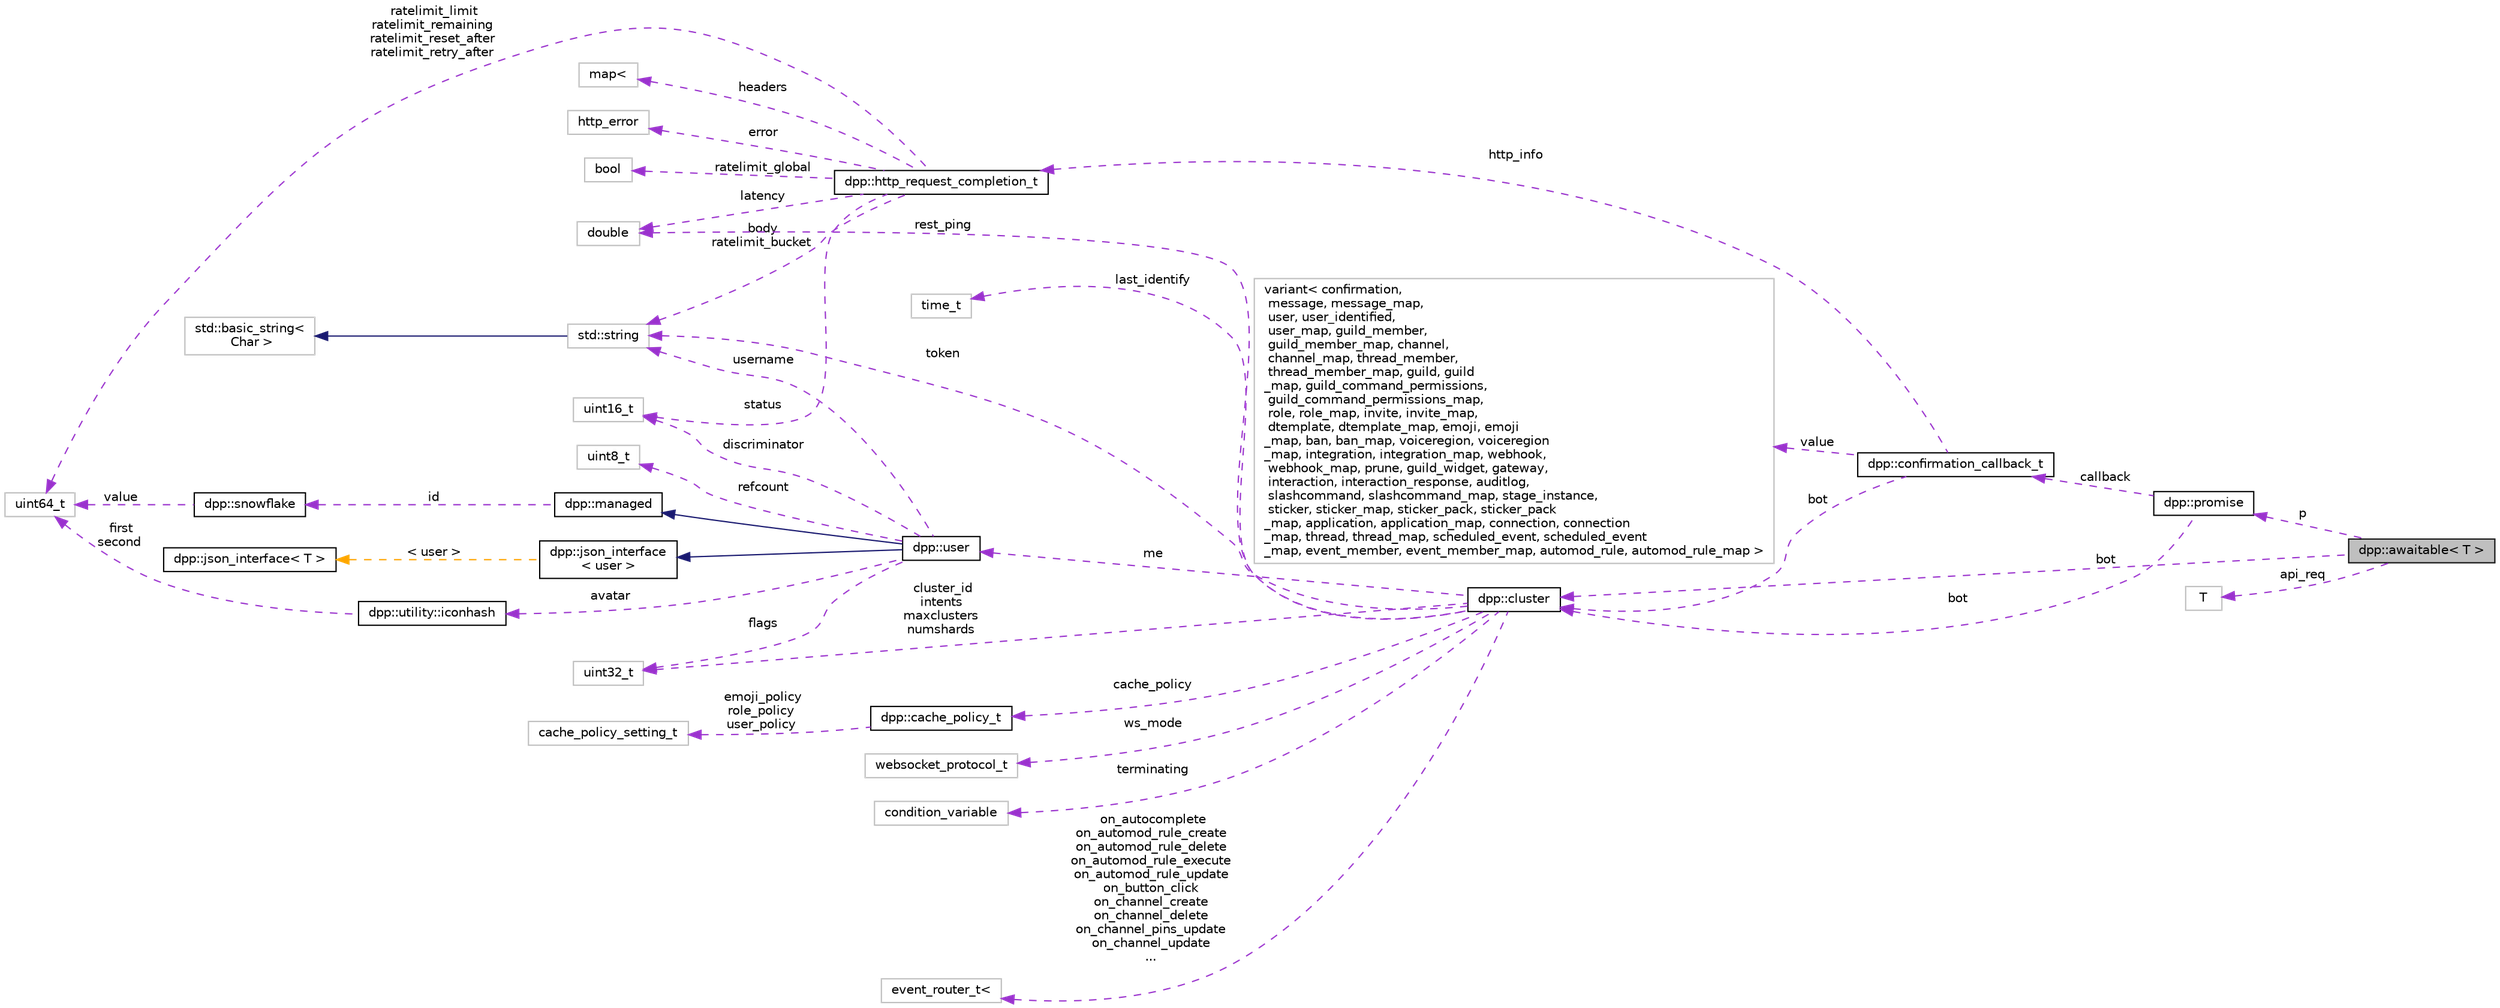 digraph "dpp::awaitable&lt; T &gt;"
{
 // INTERACTIVE_SVG=YES
 // LATEX_PDF_SIZE
  bgcolor="transparent";
  edge [fontname="Helvetica",fontsize="10",labelfontname="Helvetica",labelfontsize="10"];
  node [fontname="Helvetica",fontsize="10",shape=record];
  rankdir="LR";
  Node1 [label="dpp::awaitable\< T \>",height=0.2,width=0.4,color="black", fillcolor="grey75", style="filled", fontcolor="black",tooltip="A co_await-able struct which returns the result of stored api call when co_await-ed...."];
  Node2 -> Node1 [dir="back",color="darkorchid3",fontsize="10",style="dashed",label=" p" ,fontname="Helvetica"];
  Node2 [label="dpp::promise",height=0.2,width=0.4,color="black",URL="$structdpp_1_1promise.html",tooltip="Implementation of promise_type for dpp's coroutines."];
  Node3 -> Node2 [dir="back",color="darkorchid3",fontsize="10",style="dashed",label=" bot" ,fontname="Helvetica"];
  Node3 [label="dpp::cluster",height=0.2,width=0.4,color="black",URL="$classdpp_1_1cluster.html",tooltip="The cluster class represents a group of shards and a command queue for sending and receiving commands..."];
  Node4 -> Node3 [dir="back",color="darkorchid3",fontsize="10",style="dashed",label=" token" ,fontname="Helvetica"];
  Node4 [label="std::string",height=0.2,width=0.4,color="grey75",tooltip=" "];
  Node5 -> Node4 [dir="back",color="midnightblue",fontsize="10",style="solid",fontname="Helvetica"];
  Node5 [label="std::basic_string\<\l Char \>",height=0.2,width=0.4,color="grey75",tooltip=" "];
  Node6 -> Node3 [dir="back",color="darkorchid3",fontsize="10",style="dashed",label=" last_identify" ,fontname="Helvetica"];
  Node6 [label="time_t",height=0.2,width=0.4,color="grey75",tooltip=" "];
  Node7 -> Node3 [dir="back",color="darkorchid3",fontsize="10",style="dashed",label=" cluster_id\nintents\nmaxclusters\nnumshards" ,fontname="Helvetica"];
  Node7 [label="uint32_t",height=0.2,width=0.4,color="grey75",tooltip=" "];
  Node8 -> Node3 [dir="back",color="darkorchid3",fontsize="10",style="dashed",label=" rest_ping" ,fontname="Helvetica"];
  Node8 [label="double",height=0.2,width=0.4,color="grey75",tooltip=" "];
  Node9 -> Node3 [dir="back",color="darkorchid3",fontsize="10",style="dashed",label=" me" ,fontname="Helvetica"];
  Node9 [label="dpp::user",height=0.2,width=0.4,color="black",URL="$classdpp_1_1user.html",tooltip="Represents a user on discord. May or may not be a member of a dpp::guild."];
  Node10 -> Node9 [dir="back",color="midnightblue",fontsize="10",style="solid",fontname="Helvetica"];
  Node10 [label="dpp::managed",height=0.2,width=0.4,color="black",URL="$classdpp_1_1managed.html",tooltip="The managed class is the base class for various types that can be stored in a cache that are identifi..."];
  Node11 -> Node10 [dir="back",color="darkorchid3",fontsize="10",style="dashed",label=" id" ,fontname="Helvetica"];
  Node11 [label="dpp::snowflake",height=0.2,width=0.4,color="black",URL="$classdpp_1_1snowflake.html",tooltip="A container for a 64 bit unsigned value representing many things on discord. This value is known in d..."];
  Node12 -> Node11 [dir="back",color="darkorchid3",fontsize="10",style="dashed",label=" value" ,fontname="Helvetica"];
  Node12 [label="uint64_t",height=0.2,width=0.4,color="grey75",tooltip=" "];
  Node13 -> Node9 [dir="back",color="midnightblue",fontsize="10",style="solid",fontname="Helvetica"];
  Node13 [label="dpp::json_interface\l\< user \>",height=0.2,width=0.4,color="black",URL="$structdpp_1_1json__interface.html",tooltip=" "];
  Node14 -> Node13 [dir="back",color="orange",fontsize="10",style="dashed",label=" \< user \>" ,fontname="Helvetica"];
  Node14 [label="dpp::json_interface\< T \>",height=0.2,width=0.4,color="black",URL="$structdpp_1_1json__interface.html",tooltip="Represents an interface for an object that can optionally implement functions for converting to and f..."];
  Node4 -> Node9 [dir="back",color="darkorchid3",fontsize="10",style="dashed",label=" username" ,fontname="Helvetica"];
  Node15 -> Node9 [dir="back",color="darkorchid3",fontsize="10",style="dashed",label=" avatar" ,fontname="Helvetica"];
  Node15 [label="dpp::utility::iconhash",height=0.2,width=0.4,color="black",URL="$structdpp_1_1utility_1_1iconhash.html",tooltip="Store a 128 bit icon hash (profile picture, server icon etc) as a 128 bit binary value made of two ui..."];
  Node12 -> Node15 [dir="back",color="darkorchid3",fontsize="10",style="dashed",label=" first\nsecond" ,fontname="Helvetica"];
  Node7 -> Node9 [dir="back",color="darkorchid3",fontsize="10",style="dashed",label=" flags" ,fontname="Helvetica"];
  Node16 -> Node9 [dir="back",color="darkorchid3",fontsize="10",style="dashed",label=" discriminator" ,fontname="Helvetica"];
  Node16 [label="uint16_t",height=0.2,width=0.4,color="grey75",tooltip=" "];
  Node17 -> Node9 [dir="back",color="darkorchid3",fontsize="10",style="dashed",label=" refcount" ,fontname="Helvetica"];
  Node17 [label="uint8_t",height=0.2,width=0.4,color="grey75",tooltip=" "];
  Node18 -> Node3 [dir="back",color="darkorchid3",fontsize="10",style="dashed",label=" cache_policy" ,fontname="Helvetica"];
  Node18 [label="dpp::cache_policy_t",height=0.2,width=0.4,color="black",URL="$structdpp_1_1cache__policy__t.html",tooltip="Represents the caching policy of the cluster."];
  Node19 -> Node18 [dir="back",color="darkorchid3",fontsize="10",style="dashed",label=" emoji_policy\nrole_policy\nuser_policy" ,fontname="Helvetica"];
  Node19 [label="cache_policy_setting_t",height=0.2,width=0.4,color="grey75",tooltip=" "];
  Node20 -> Node3 [dir="back",color="darkorchid3",fontsize="10",style="dashed",label=" ws_mode" ,fontname="Helvetica"];
  Node20 [label="websocket_protocol_t",height=0.2,width=0.4,color="grey75",tooltip=" "];
  Node21 -> Node3 [dir="back",color="darkorchid3",fontsize="10",style="dashed",label=" terminating" ,fontname="Helvetica"];
  Node21 [label="condition_variable",height=0.2,width=0.4,color="grey75",tooltip=" "];
  Node22 -> Node3 [dir="back",color="darkorchid3",fontsize="10",style="dashed",label=" on_autocomplete\non_automod_rule_create\non_automod_rule_delete\non_automod_rule_execute\non_automod_rule_update\non_button_click\non_channel_create\non_channel_delete\non_channel_pins_update\non_channel_update\n..." ,fontname="Helvetica"];
  Node22 [label="event_router_t\<",height=0.2,width=0.4,color="grey75",tooltip=" "];
  Node23 -> Node2 [dir="back",color="darkorchid3",fontsize="10",style="dashed",label=" callback" ,fontname="Helvetica"];
  Node23 [label="dpp::confirmation_callback_t",height=0.2,width=0.4,color="black",URL="$structdpp_1_1confirmation__callback__t.html",tooltip="The results of a REST call wrapped in a convenient struct."];
  Node24 -> Node23 [dir="back",color="darkorchid3",fontsize="10",style="dashed",label=" http_info" ,fontname="Helvetica"];
  Node24 [label="dpp::http_request_completion_t",height=0.2,width=0.4,color="black",URL="$structdpp_1_1http__request__completion__t.html",tooltip="The result of any HTTP request. Contains the headers, vital rate limit figures, and returned request ..."];
  Node25 -> Node24 [dir="back",color="darkorchid3",fontsize="10",style="dashed",label=" headers" ,fontname="Helvetica"];
  Node25 [label="map\<",height=0.2,width=0.4,color="grey75",tooltip=" "];
  Node16 -> Node24 [dir="back",color="darkorchid3",fontsize="10",style="dashed",label=" status" ,fontname="Helvetica"];
  Node26 -> Node24 [dir="back",color="darkorchid3",fontsize="10",style="dashed",label=" error" ,fontname="Helvetica"];
  Node26 [label="http_error",height=0.2,width=0.4,color="grey75",tooltip=" "];
  Node4 -> Node24 [dir="back",color="darkorchid3",fontsize="10",style="dashed",label=" body\nratelimit_bucket" ,fontname="Helvetica"];
  Node12 -> Node24 [dir="back",color="darkorchid3",fontsize="10",style="dashed",label=" ratelimit_limit\nratelimit_remaining\nratelimit_reset_after\nratelimit_retry_after" ,fontname="Helvetica"];
  Node27 -> Node24 [dir="back",color="darkorchid3",fontsize="10",style="dashed",label=" ratelimit_global" ,fontname="Helvetica"];
  Node27 [label="bool",height=0.2,width=0.4,color="grey75",tooltip=" "];
  Node8 -> Node24 [dir="back",color="darkorchid3",fontsize="10",style="dashed",label=" latency" ,fontname="Helvetica"];
  Node28 -> Node23 [dir="back",color="darkorchid3",fontsize="10",style="dashed",label=" value" ,fontname="Helvetica"];
  Node28 [label="variant\< confirmation,\l message, message_map,\l user, user_identified,\l user_map, guild_member,\l guild_member_map, channel,\l channel_map, thread_member,\l thread_member_map, guild, guild\l_map, guild_command_permissions,\l guild_command_permissions_map,\l role, role_map, invite, invite_map,\l dtemplate, dtemplate_map, emoji, emoji\l_map, ban, ban_map, voiceregion, voiceregion\l_map, integration, integration_map, webhook,\l webhook_map, prune, guild_widget, gateway,\l interaction, interaction_response, auditlog,\l slashcommand, slashcommand_map, stage_instance,\l sticker, sticker_map, sticker_pack, sticker_pack\l_map, application, application_map, connection, connection\l_map, thread, thread_map, scheduled_event, scheduled_event\l_map, event_member, event_member_map, automod_rule, automod_rule_map \>",height=0.2,width=0.4,color="grey75",tooltip=" "];
  Node3 -> Node23 [dir="back",color="darkorchid3",fontsize="10",style="dashed",label=" bot" ,fontname="Helvetica"];
  Node3 -> Node1 [dir="back",color="darkorchid3",fontsize="10",style="dashed",label=" bot" ,fontname="Helvetica"];
  Node29 -> Node1 [dir="back",color="darkorchid3",fontsize="10",style="dashed",label=" api_req" ,fontname="Helvetica"];
  Node29 [label="T",height=0.2,width=0.4,color="grey75",tooltip=" "];
}
